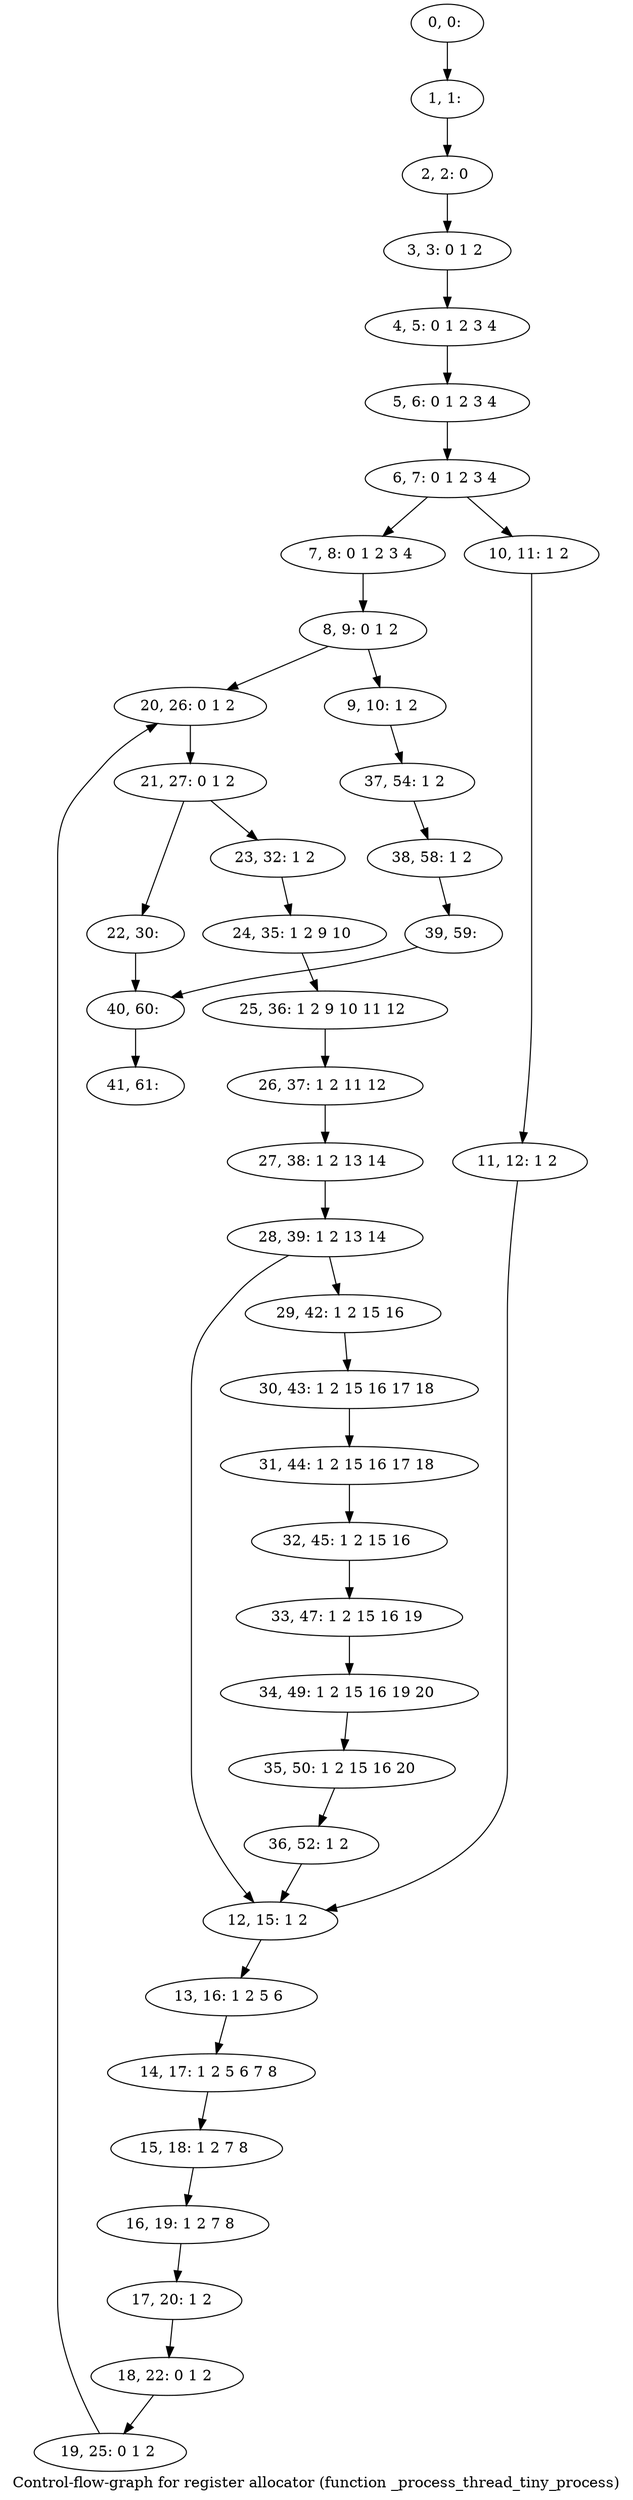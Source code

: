 digraph G {
graph [label="Control-flow-graph for register allocator (function _process_thread_tiny_process)"]
0[label="0, 0: "];
1[label="1, 1: "];
2[label="2, 2: 0 "];
3[label="3, 3: 0 1 2 "];
4[label="4, 5: 0 1 2 3 4 "];
5[label="5, 6: 0 1 2 3 4 "];
6[label="6, 7: 0 1 2 3 4 "];
7[label="7, 8: 0 1 2 3 4 "];
8[label="8, 9: 0 1 2 "];
9[label="9, 10: 1 2 "];
10[label="10, 11: 1 2 "];
11[label="11, 12: 1 2 "];
12[label="12, 15: 1 2 "];
13[label="13, 16: 1 2 5 6 "];
14[label="14, 17: 1 2 5 6 7 8 "];
15[label="15, 18: 1 2 7 8 "];
16[label="16, 19: 1 2 7 8 "];
17[label="17, 20: 1 2 "];
18[label="18, 22: 0 1 2 "];
19[label="19, 25: 0 1 2 "];
20[label="20, 26: 0 1 2 "];
21[label="21, 27: 0 1 2 "];
22[label="22, 30: "];
23[label="23, 32: 1 2 "];
24[label="24, 35: 1 2 9 10 "];
25[label="25, 36: 1 2 9 10 11 12 "];
26[label="26, 37: 1 2 11 12 "];
27[label="27, 38: 1 2 13 14 "];
28[label="28, 39: 1 2 13 14 "];
29[label="29, 42: 1 2 15 16 "];
30[label="30, 43: 1 2 15 16 17 18 "];
31[label="31, 44: 1 2 15 16 17 18 "];
32[label="32, 45: 1 2 15 16 "];
33[label="33, 47: 1 2 15 16 19 "];
34[label="34, 49: 1 2 15 16 19 20 "];
35[label="35, 50: 1 2 15 16 20 "];
36[label="36, 52: 1 2 "];
37[label="37, 54: 1 2 "];
38[label="38, 58: 1 2 "];
39[label="39, 59: "];
40[label="40, 60: "];
41[label="41, 61: "];
0->1 ;
1->2 ;
2->3 ;
3->4 ;
4->5 ;
5->6 ;
6->7 ;
6->10 ;
7->8 ;
8->9 ;
8->20 ;
9->37 ;
10->11 ;
11->12 ;
12->13 ;
13->14 ;
14->15 ;
15->16 ;
16->17 ;
17->18 ;
18->19 ;
19->20 ;
20->21 ;
21->22 ;
21->23 ;
22->40 ;
23->24 ;
24->25 ;
25->26 ;
26->27 ;
27->28 ;
28->29 ;
28->12 ;
29->30 ;
30->31 ;
31->32 ;
32->33 ;
33->34 ;
34->35 ;
35->36 ;
36->12 ;
37->38 ;
38->39 ;
39->40 ;
40->41 ;
}
